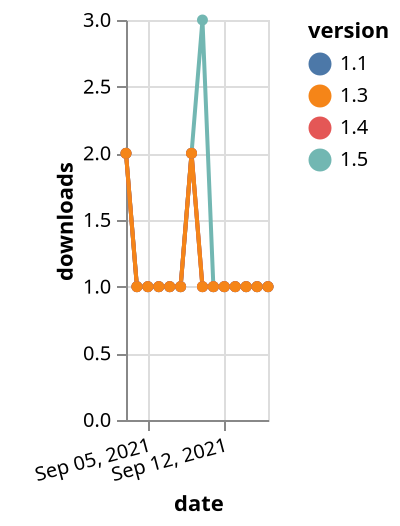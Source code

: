 {"$schema": "https://vega.github.io/schema/vega-lite/v5.json", "description": "A simple bar chart with embedded data.", "data": {"values": [{"date": "2021-09-03", "total": 73, "delta": 2, "version": "1.5"}, {"date": "2021-09-04", "total": 74, "delta": 1, "version": "1.5"}, {"date": "2021-09-05", "total": 75, "delta": 1, "version": "1.5"}, {"date": "2021-09-06", "total": 76, "delta": 1, "version": "1.5"}, {"date": "2021-09-07", "total": 77, "delta": 1, "version": "1.5"}, {"date": "2021-09-08", "total": 78, "delta": 1, "version": "1.5"}, {"date": "2021-09-09", "total": 80, "delta": 2, "version": "1.5"}, {"date": "2021-09-10", "total": 83, "delta": 3, "version": "1.5"}, {"date": "2021-09-11", "total": 84, "delta": 1, "version": "1.5"}, {"date": "2021-09-12", "total": 85, "delta": 1, "version": "1.5"}, {"date": "2021-09-13", "total": 86, "delta": 1, "version": "1.5"}, {"date": "2021-09-14", "total": 87, "delta": 1, "version": "1.5"}, {"date": "2021-09-15", "total": 88, "delta": 1, "version": "1.5"}, {"date": "2021-09-16", "total": 89, "delta": 1, "version": "1.5"}, {"date": "2021-09-03", "total": 71, "delta": 2, "version": "1.1"}, {"date": "2021-09-04", "total": 72, "delta": 1, "version": "1.1"}, {"date": "2021-09-05", "total": 73, "delta": 1, "version": "1.1"}, {"date": "2021-09-06", "total": 74, "delta": 1, "version": "1.1"}, {"date": "2021-09-07", "total": 75, "delta": 1, "version": "1.1"}, {"date": "2021-09-08", "total": 76, "delta": 1, "version": "1.1"}, {"date": "2021-09-09", "total": 78, "delta": 2, "version": "1.1"}, {"date": "2021-09-10", "total": 79, "delta": 1, "version": "1.1"}, {"date": "2021-09-11", "total": 80, "delta": 1, "version": "1.1"}, {"date": "2021-09-12", "total": 81, "delta": 1, "version": "1.1"}, {"date": "2021-09-13", "total": 82, "delta": 1, "version": "1.1"}, {"date": "2021-09-14", "total": 83, "delta": 1, "version": "1.1"}, {"date": "2021-09-15", "total": 84, "delta": 1, "version": "1.1"}, {"date": "2021-09-16", "total": 85, "delta": 1, "version": "1.1"}, {"date": "2021-09-03", "total": 73, "delta": 2, "version": "1.4"}, {"date": "2021-09-04", "total": 74, "delta": 1, "version": "1.4"}, {"date": "2021-09-05", "total": 75, "delta": 1, "version": "1.4"}, {"date": "2021-09-06", "total": 76, "delta": 1, "version": "1.4"}, {"date": "2021-09-07", "total": 77, "delta": 1, "version": "1.4"}, {"date": "2021-09-08", "total": 78, "delta": 1, "version": "1.4"}, {"date": "2021-09-09", "total": 80, "delta": 2, "version": "1.4"}, {"date": "2021-09-10", "total": 81, "delta": 1, "version": "1.4"}, {"date": "2021-09-11", "total": 82, "delta": 1, "version": "1.4"}, {"date": "2021-09-12", "total": 83, "delta": 1, "version": "1.4"}, {"date": "2021-09-13", "total": 84, "delta": 1, "version": "1.4"}, {"date": "2021-09-14", "total": 85, "delta": 1, "version": "1.4"}, {"date": "2021-09-15", "total": 86, "delta": 1, "version": "1.4"}, {"date": "2021-09-16", "total": 87, "delta": 1, "version": "1.4"}, {"date": "2021-09-03", "total": 71, "delta": 2, "version": "1.3"}, {"date": "2021-09-04", "total": 72, "delta": 1, "version": "1.3"}, {"date": "2021-09-05", "total": 73, "delta": 1, "version": "1.3"}, {"date": "2021-09-06", "total": 74, "delta": 1, "version": "1.3"}, {"date": "2021-09-07", "total": 75, "delta": 1, "version": "1.3"}, {"date": "2021-09-08", "total": 76, "delta": 1, "version": "1.3"}, {"date": "2021-09-09", "total": 78, "delta": 2, "version": "1.3"}, {"date": "2021-09-10", "total": 79, "delta": 1, "version": "1.3"}, {"date": "2021-09-11", "total": 80, "delta": 1, "version": "1.3"}, {"date": "2021-09-12", "total": 81, "delta": 1, "version": "1.3"}, {"date": "2021-09-13", "total": 82, "delta": 1, "version": "1.3"}, {"date": "2021-09-14", "total": 83, "delta": 1, "version": "1.3"}, {"date": "2021-09-15", "total": 84, "delta": 1, "version": "1.3"}, {"date": "2021-09-16", "total": 85, "delta": 1, "version": "1.3"}]}, "width": "container", "mark": {"type": "line", "point": {"filled": true}}, "encoding": {"x": {"field": "date", "type": "temporal", "timeUnit": "yearmonthdate", "title": "date", "axis": {"labelAngle": -15}}, "y": {"field": "delta", "type": "quantitative", "title": "downloads"}, "color": {"field": "version", "type": "nominal"}, "tooltip": {"field": "delta"}}}